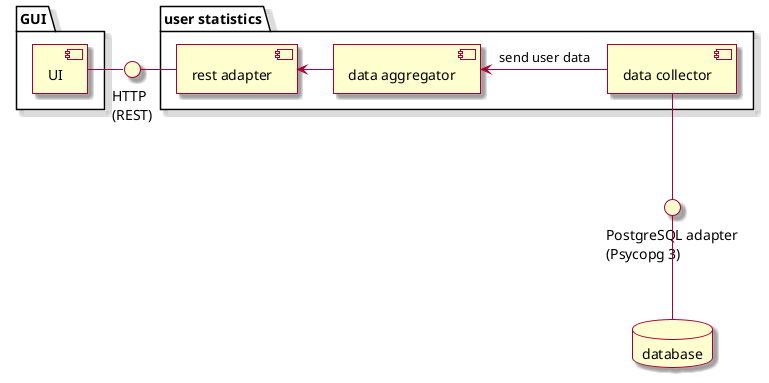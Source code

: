 @startuml
skin rose
package GUI {
  [UI]
}
package "user statistics" {
  [data collector]
  [data aggregator]
  [rest adapter]
}

database "database" {

}

interface "PostgreSQL adapter\n(Psycopg 3)" as da
interface "HTTP\n(REST)" as rest

[data collector] -down- da
da -down- [database]

[UI] -right- rest
rest --right-- [rest adapter]

[rest adapter] <- [data aggregator]
[data aggregator] <- [data collector]: send user data
@enduml
